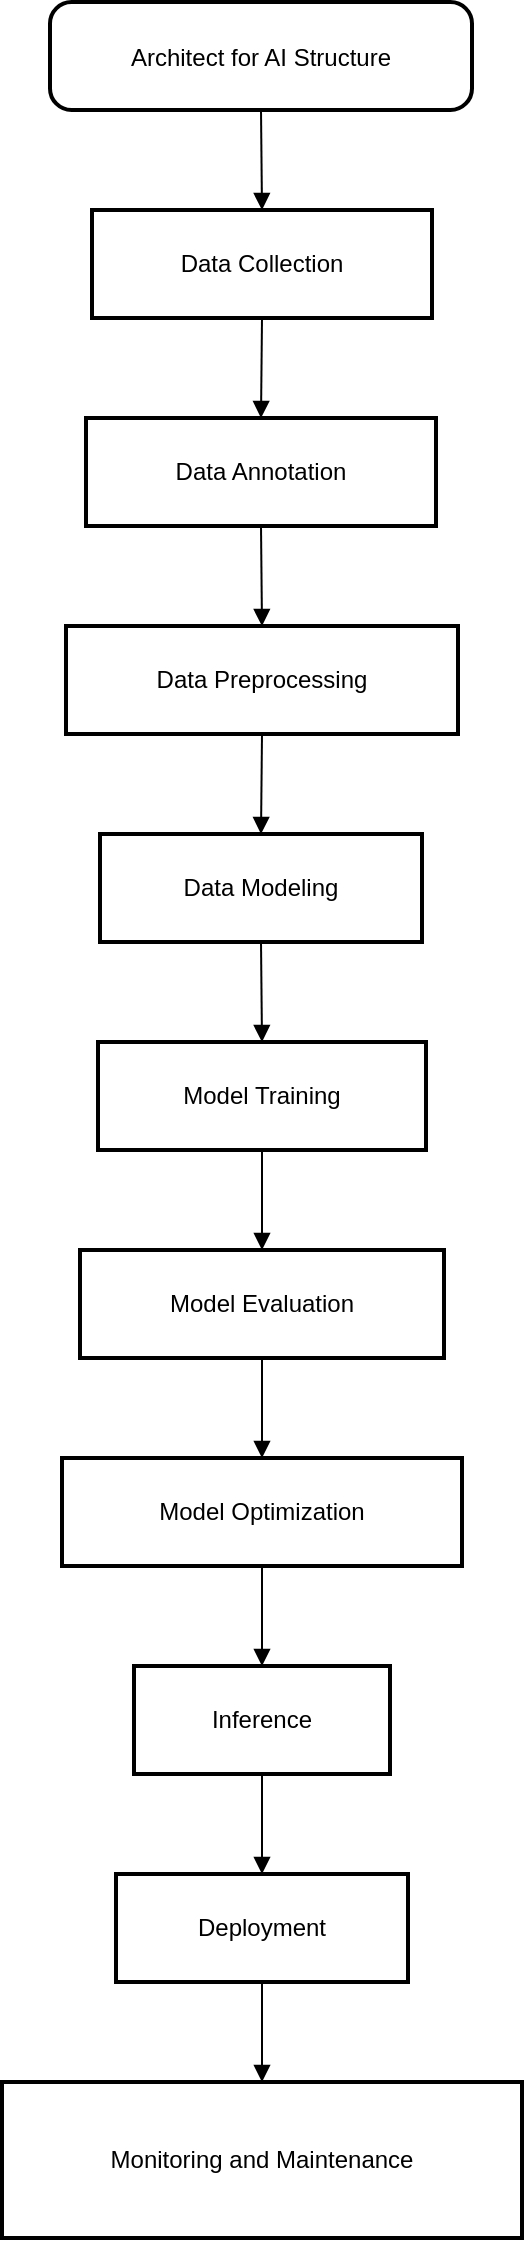 <mxfile version="26.1.1">
  <diagram name="Page-1" id="Po-z-Yw1xWjyailDHCHJ">
    <mxGraphModel dx="1026" dy="614" grid="1" gridSize="10" guides="1" tooltips="1" connect="1" arrows="1" fold="1" page="1" pageScale="1" pageWidth="827" pageHeight="1169" math="0" shadow="0">
      <root>
        <mxCell id="0" />
        <mxCell id="1" parent="0" />
        <mxCell id="2" value="Architect for AI Structure" style="rounded=1;arcSize=20;strokeWidth=2" parent="1" vertex="1">
          <mxGeometry x="32" y="8" width="211" height="54" as="geometry" />
        </mxCell>
        <mxCell id="3" value="Data Collection" style="whiteSpace=wrap;strokeWidth=2;" parent="1" vertex="1">
          <mxGeometry x="53" y="112" width="170" height="54" as="geometry" />
        </mxCell>
        <mxCell id="4" value="Data Annotation" style="whiteSpace=wrap;strokeWidth=2;" parent="1" vertex="1">
          <mxGeometry x="50" y="216" width="175" height="54" as="geometry" />
        </mxCell>
        <mxCell id="5" value="Data Preprocessing" style="whiteSpace=wrap;strokeWidth=2;" parent="1" vertex="1">
          <mxGeometry x="40" y="320" width="196" height="54" as="geometry" />
        </mxCell>
        <mxCell id="6" value="Data Modeling" style="whiteSpace=wrap;strokeWidth=2;" parent="1" vertex="1">
          <mxGeometry x="57" y="424" width="161" height="54" as="geometry" />
        </mxCell>
        <mxCell id="7" value="Model Training" style="whiteSpace=wrap;strokeWidth=2;" parent="1" vertex="1">
          <mxGeometry x="56" y="528" width="164" height="54" as="geometry" />
        </mxCell>
        <mxCell id="8" value="Model Evaluation" style="whiteSpace=wrap;strokeWidth=2;" parent="1" vertex="1">
          <mxGeometry x="47" y="632" width="182" height="54" as="geometry" />
        </mxCell>
        <mxCell id="9" value="Model Optimization" style="whiteSpace=wrap;strokeWidth=2;" parent="1" vertex="1">
          <mxGeometry x="38" y="736" width="200" height="54" as="geometry" />
        </mxCell>
        <mxCell id="10" value="Inference" style="whiteSpace=wrap;strokeWidth=2;" parent="1" vertex="1">
          <mxGeometry x="74" y="840" width="128" height="54" as="geometry" />
        </mxCell>
        <mxCell id="11" value="Deployment" style="whiteSpace=wrap;strokeWidth=2;" parent="1" vertex="1">
          <mxGeometry x="65" y="944" width="146" height="54" as="geometry" />
        </mxCell>
        <mxCell id="12" value="Monitoring and Maintenance" style="whiteSpace=wrap;strokeWidth=2;" parent="1" vertex="1">
          <mxGeometry x="8" y="1048" width="260" height="78" as="geometry" />
        </mxCell>
        <mxCell id="13" value="" style="curved=1;startArrow=none;endArrow=block;exitX=0.5;exitY=1;entryX=0.5;entryY=0;" parent="1" source="2" target="3" edge="1">
          <mxGeometry relative="1" as="geometry">
            <Array as="points" />
          </mxGeometry>
        </mxCell>
        <mxCell id="14" value="" style="curved=1;startArrow=none;endArrow=block;exitX=0.5;exitY=1;entryX=0.5;entryY=0;" parent="1" source="3" target="4" edge="1">
          <mxGeometry relative="1" as="geometry">
            <Array as="points" />
          </mxGeometry>
        </mxCell>
        <mxCell id="15" value="" style="curved=1;startArrow=none;endArrow=block;exitX=0.5;exitY=1;entryX=0.5;entryY=0;" parent="1" source="4" target="5" edge="1">
          <mxGeometry relative="1" as="geometry">
            <Array as="points" />
          </mxGeometry>
        </mxCell>
        <mxCell id="16" value="" style="curved=1;startArrow=none;endArrow=block;exitX=0.5;exitY=1;entryX=0.5;entryY=0;" parent="1" source="5" target="6" edge="1">
          <mxGeometry relative="1" as="geometry">
            <Array as="points" />
          </mxGeometry>
        </mxCell>
        <mxCell id="17" value="" style="curved=1;startArrow=none;endArrow=block;exitX=0.5;exitY=1;entryX=0.5;entryY=0;" parent="1" source="6" target="7" edge="1">
          <mxGeometry relative="1" as="geometry">
            <Array as="points" />
          </mxGeometry>
        </mxCell>
        <mxCell id="18" value="" style="curved=1;startArrow=none;endArrow=block;exitX=0.5;exitY=1;entryX=0.5;entryY=0;" parent="1" source="7" target="8" edge="1">
          <mxGeometry relative="1" as="geometry">
            <Array as="points" />
          </mxGeometry>
        </mxCell>
        <mxCell id="19" value="" style="curved=1;startArrow=none;endArrow=block;exitX=0.5;exitY=1;entryX=0.5;entryY=0;" parent="1" source="8" target="9" edge="1">
          <mxGeometry relative="1" as="geometry">
            <Array as="points" />
          </mxGeometry>
        </mxCell>
        <mxCell id="20" value="" style="curved=1;startArrow=none;endArrow=block;exitX=0.5;exitY=1;entryX=0.5;entryY=0;" parent="1" source="9" target="10" edge="1">
          <mxGeometry relative="1" as="geometry">
            <Array as="points" />
          </mxGeometry>
        </mxCell>
        <mxCell id="21" value="" style="curved=1;startArrow=none;endArrow=block;exitX=0.5;exitY=1;entryX=0.5;entryY=0;" parent="1" source="10" target="11" edge="1">
          <mxGeometry relative="1" as="geometry">
            <Array as="points" />
          </mxGeometry>
        </mxCell>
        <mxCell id="22" value="" style="curved=1;startArrow=none;endArrow=block;exitX=0.5;exitY=1;entryX=0.5;entryY=0;" parent="1" source="11" target="12" edge="1">
          <mxGeometry relative="1" as="geometry">
            <Array as="points" />
          </mxGeometry>
        </mxCell>
      </root>
    </mxGraphModel>
  </diagram>
</mxfile>
